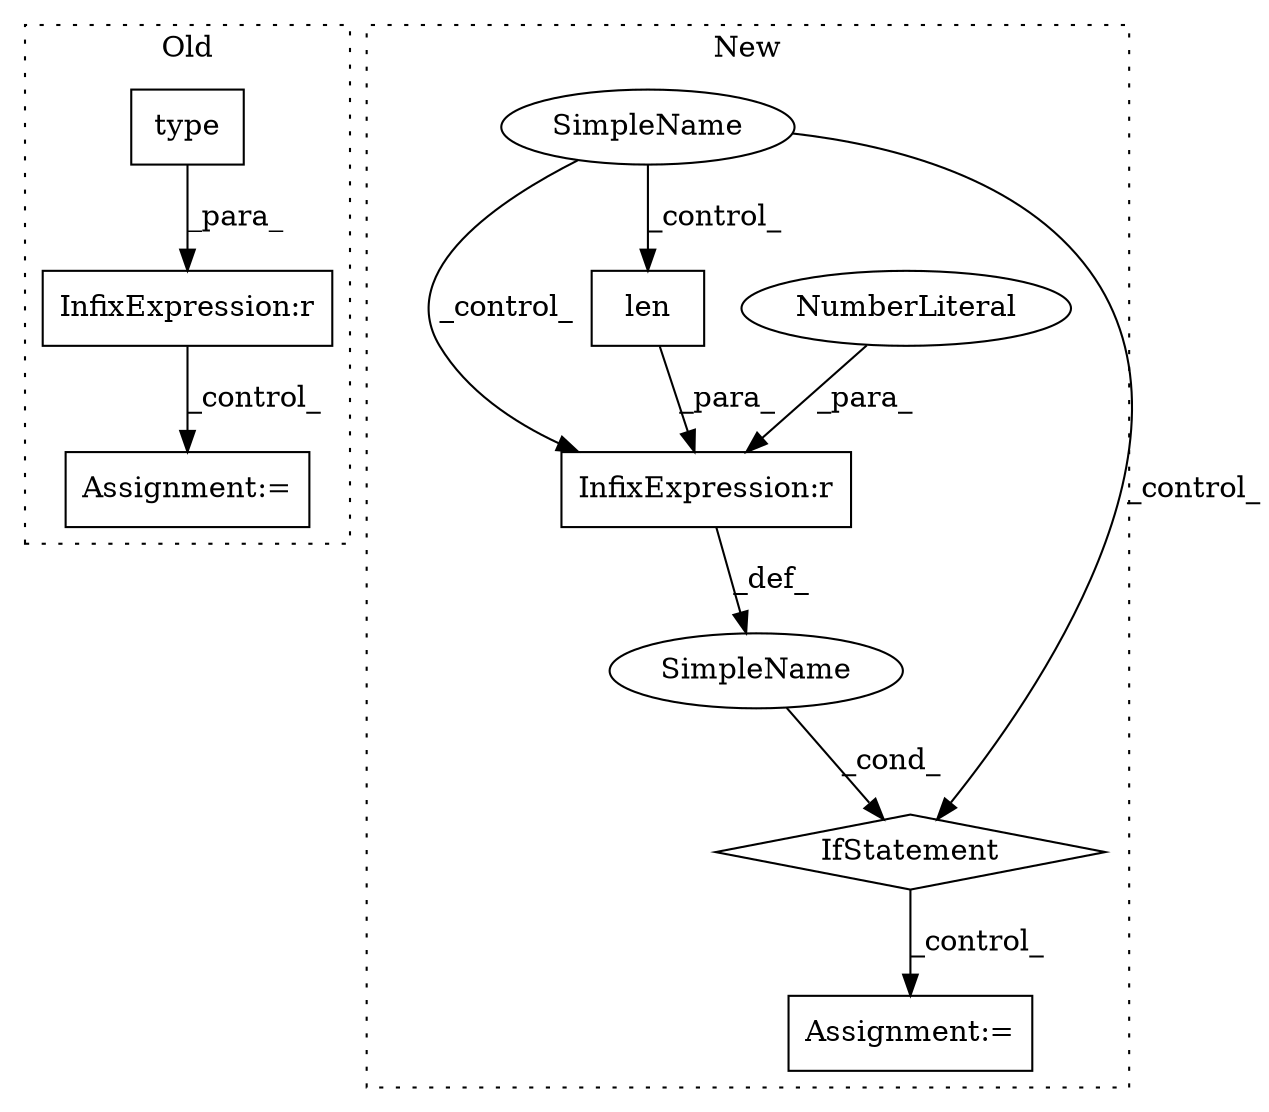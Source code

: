 digraph G {
subgraph cluster0 {
1 [label="type" a="32" s="5633,5641" l="5,1" shape="box"];
8 [label="InfixExpression:r" a="27" s="5653" l="4" shape="box"];
10 [label="Assignment:=" a="7" s="5681" l="1" shape="box"];
label = "Old";
style="dotted";
}
subgraph cluster1 {
2 [label="len" a="32" s="3928,3948" l="4,1" shape="box"];
3 [label="InfixExpression:r" a="27" s="3949" l="4" shape="box"];
4 [label="IfStatement" a="25" s="3924,3954" l="4,2" shape="diamond"];
5 [label="NumberLiteral" a="34" s="3953" l="1" shape="ellipse"];
6 [label="Assignment:=" a="7" s="3969" l="1" shape="box"];
7 [label="SimpleName" a="42" s="" l="" shape="ellipse"];
9 [label="SimpleName" a="42" s="" l="" shape="ellipse"];
label = "New";
style="dotted";
}
1 -> 8 [label="_para_"];
2 -> 3 [label="_para_"];
3 -> 7 [label="_def_"];
4 -> 6 [label="_control_"];
5 -> 3 [label="_para_"];
7 -> 4 [label="_cond_"];
8 -> 10 [label="_control_"];
9 -> 2 [label="_control_"];
9 -> 4 [label="_control_"];
9 -> 3 [label="_control_"];
}